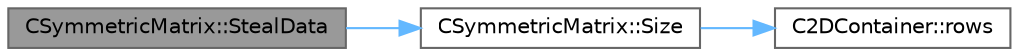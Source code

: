 digraph "CSymmetricMatrix::StealData"
{
 // LATEX_PDF_SIZE
  bgcolor="transparent";
  edge [fontname=Helvetica,fontsize=10,labelfontname=Helvetica,labelfontsize=10];
  node [fontname=Helvetica,fontsize=10,shape=box,height=0.2,width=0.4];
  rankdir="LR";
  Node1 [id="Node000001",label="CSymmetricMatrix::StealData",height=0.2,width=0.4,color="gray40", fillcolor="grey60", style="filled", fontcolor="black",tooltip=" "];
  Node1 -> Node2 [id="edge1_Node000001_Node000002",color="steelblue1",style="solid",tooltip=" "];
  Node2 [id="Node000002",label="CSymmetricMatrix::Size",height=0.2,width=0.4,color="grey40", fillcolor="white", style="filled",URL="$classCSymmetricMatrix.html#af477e6335954547a391398ac8a46754c",tooltip=" "];
  Node2 -> Node3 [id="edge2_Node000002_Node000003",color="steelblue1",style="solid",tooltip=" "];
  Node3 [id="Node000003",label="C2DContainer::rows",height=0.2,width=0.4,color="grey40", fillcolor="white", style="filled",URL="$classC2DContainer.html#ae383e99c56a27231333d71dfb8810623",tooltip=" "];
}
